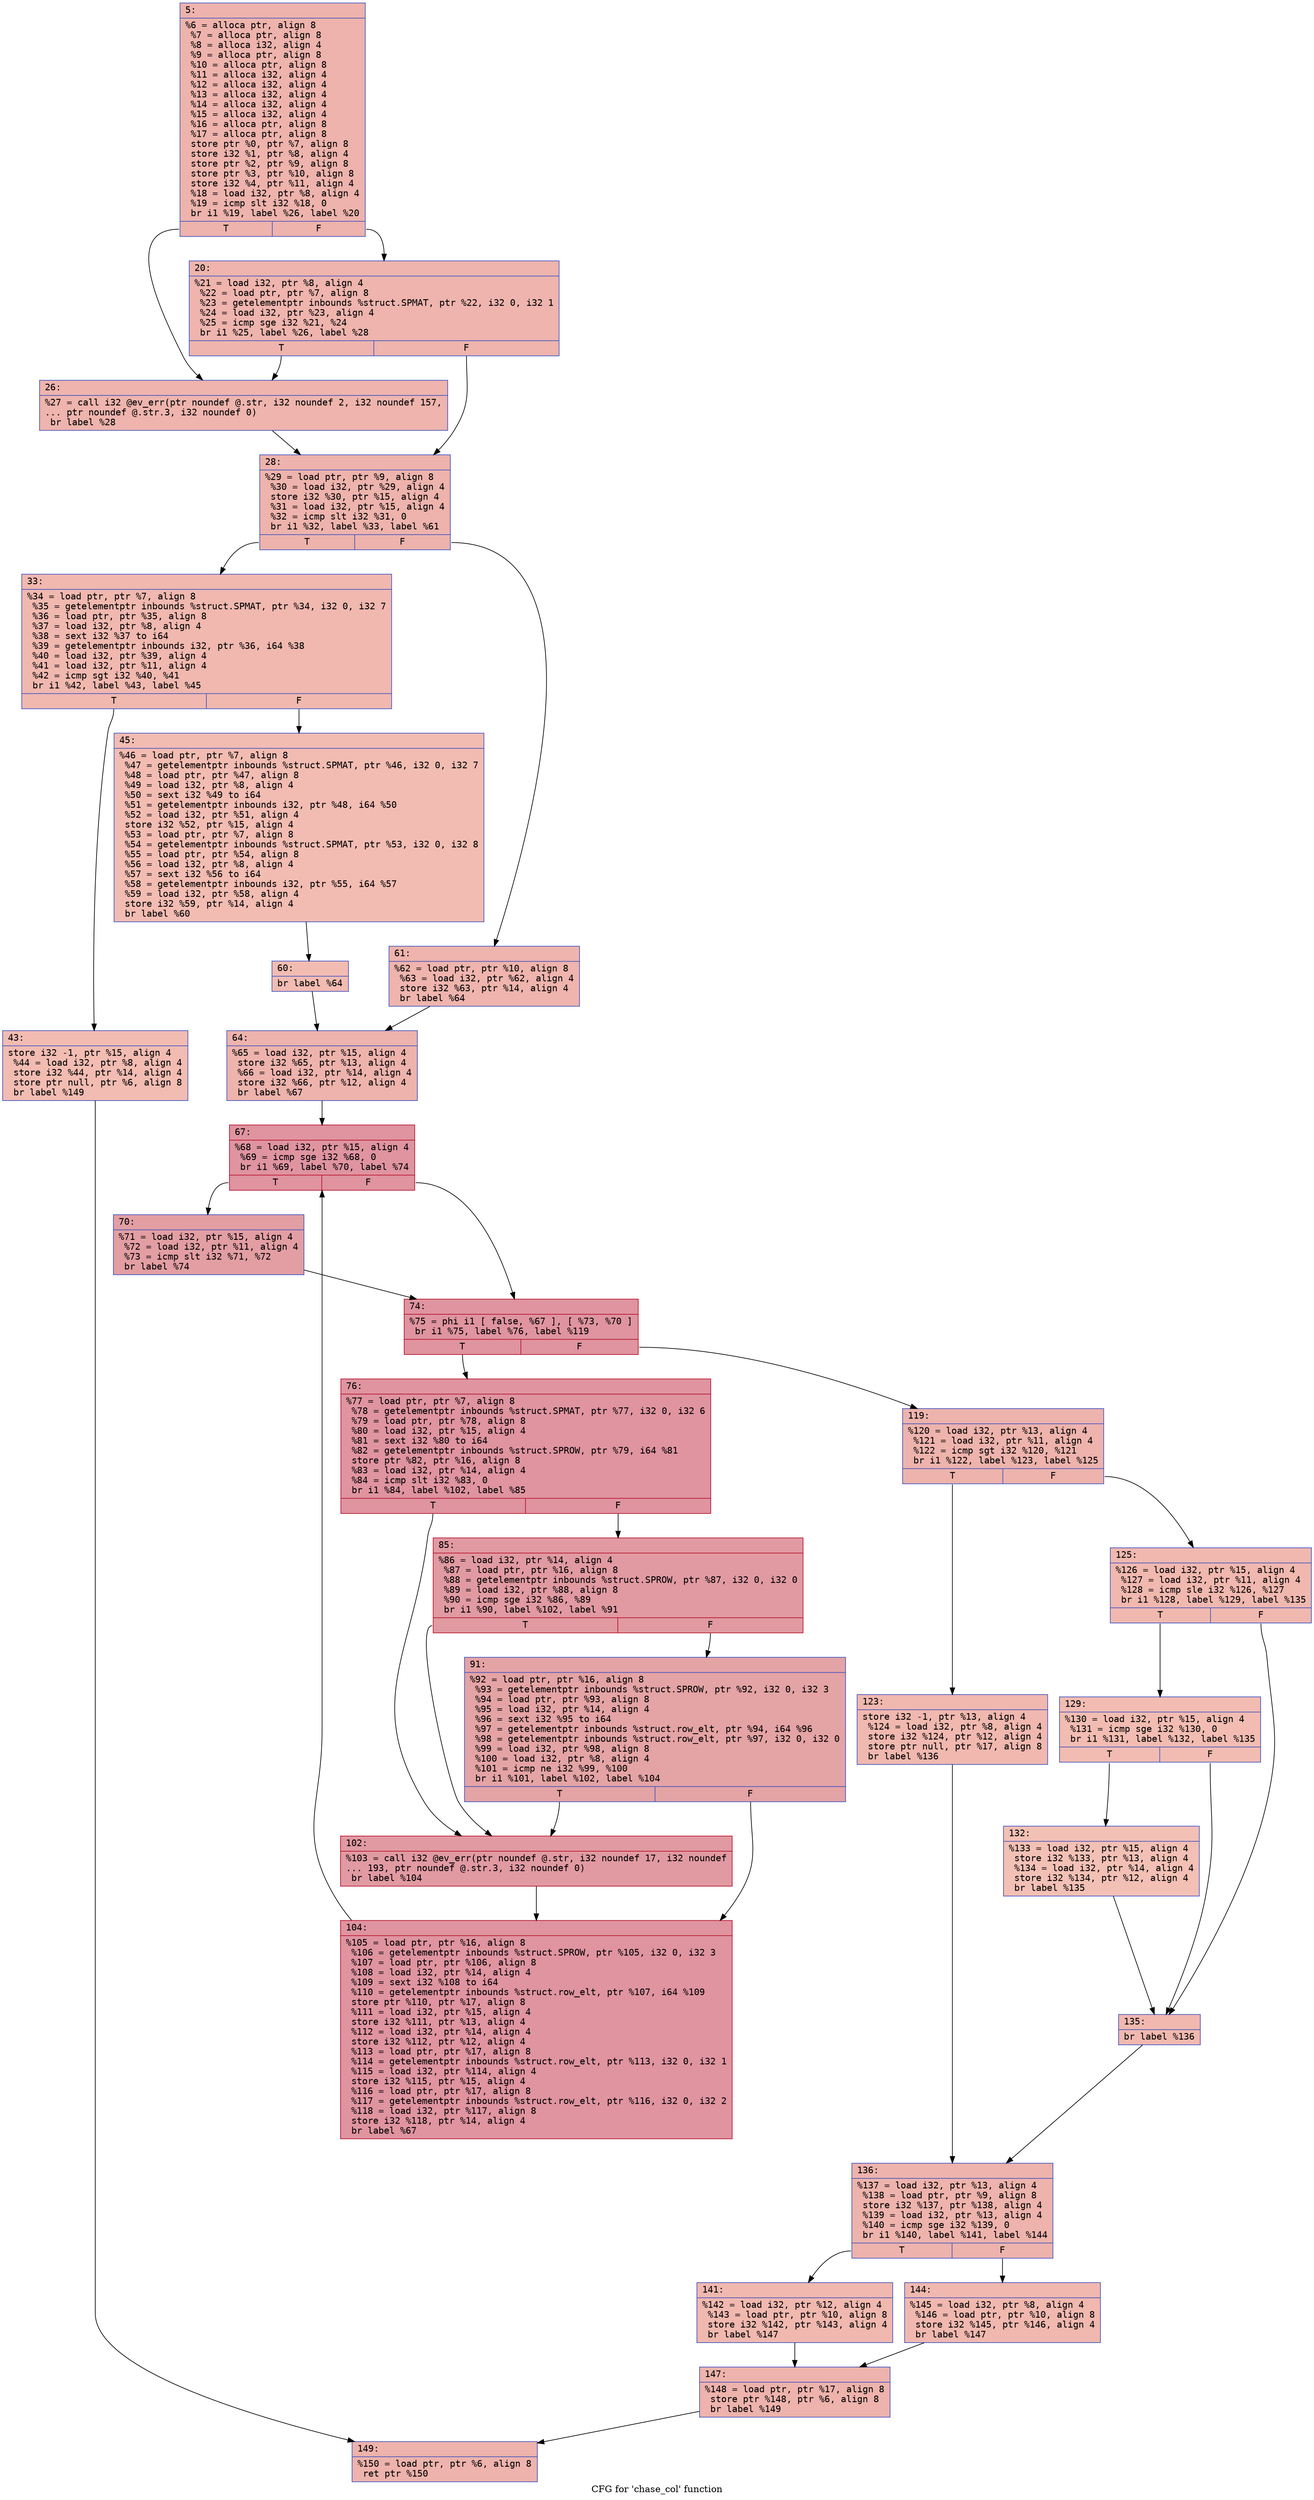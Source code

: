digraph "CFG for 'chase_col' function" {
	label="CFG for 'chase_col' function";

	Node0x600003152990 [shape=record,color="#3d50c3ff", style=filled, fillcolor="#d6524470" fontname="Courier",label="{5:\l|  %6 = alloca ptr, align 8\l  %7 = alloca ptr, align 8\l  %8 = alloca i32, align 4\l  %9 = alloca ptr, align 8\l  %10 = alloca ptr, align 8\l  %11 = alloca i32, align 4\l  %12 = alloca i32, align 4\l  %13 = alloca i32, align 4\l  %14 = alloca i32, align 4\l  %15 = alloca i32, align 4\l  %16 = alloca ptr, align 8\l  %17 = alloca ptr, align 8\l  store ptr %0, ptr %7, align 8\l  store i32 %1, ptr %8, align 4\l  store ptr %2, ptr %9, align 8\l  store ptr %3, ptr %10, align 8\l  store i32 %4, ptr %11, align 4\l  %18 = load i32, ptr %8, align 4\l  %19 = icmp slt i32 %18, 0\l  br i1 %19, label %26, label %20\l|{<s0>T|<s1>F}}"];
	Node0x600003152990:s0 -> Node0x600003152df0[tooltip="5 -> 26\nProbability 37.50%" ];
	Node0x600003152990:s1 -> Node0x600003152d50[tooltip="5 -> 20\nProbability 62.50%" ];
	Node0x600003152d50 [shape=record,color="#3d50c3ff", style=filled, fillcolor="#d8564670" fontname="Courier",label="{20:\l|  %21 = load i32, ptr %8, align 4\l  %22 = load ptr, ptr %7, align 8\l  %23 = getelementptr inbounds %struct.SPMAT, ptr %22, i32 0, i32 1\l  %24 = load i32, ptr %23, align 4\l  %25 = icmp sge i32 %21, %24\l  br i1 %25, label %26, label %28\l|{<s0>T|<s1>F}}"];
	Node0x600003152d50:s0 -> Node0x600003152df0[tooltip="20 -> 26\nProbability 50.00%" ];
	Node0x600003152d50:s1 -> Node0x600003152e40[tooltip="20 -> 28\nProbability 50.00%" ];
	Node0x600003152df0 [shape=record,color="#3d50c3ff", style=filled, fillcolor="#d8564670" fontname="Courier",label="{26:\l|  %27 = call i32 @ev_err(ptr noundef @.str, i32 noundef 2, i32 noundef 157,\l... ptr noundef @.str.3, i32 noundef 0)\l  br label %28\l}"];
	Node0x600003152df0 -> Node0x600003152e40[tooltip="26 -> 28\nProbability 100.00%" ];
	Node0x600003152e40 [shape=record,color="#3d50c3ff", style=filled, fillcolor="#d6524470" fontname="Courier",label="{28:\l|  %29 = load ptr, ptr %9, align 8\l  %30 = load i32, ptr %29, align 4\l  store i32 %30, ptr %15, align 4\l  %31 = load i32, ptr %15, align 4\l  %32 = icmp slt i32 %31, 0\l  br i1 %32, label %33, label %61\l|{<s0>T|<s1>F}}"];
	Node0x600003152e40:s0 -> Node0x600003152e90[tooltip="28 -> 33\nProbability 37.50%" ];
	Node0x600003152e40:s1 -> Node0x600003152fd0[tooltip="28 -> 61\nProbability 62.50%" ];
	Node0x600003152e90 [shape=record,color="#3d50c3ff", style=filled, fillcolor="#dc5d4a70" fontname="Courier",label="{33:\l|  %34 = load ptr, ptr %7, align 8\l  %35 = getelementptr inbounds %struct.SPMAT, ptr %34, i32 0, i32 7\l  %36 = load ptr, ptr %35, align 8\l  %37 = load i32, ptr %8, align 4\l  %38 = sext i32 %37 to i64\l  %39 = getelementptr inbounds i32, ptr %36, i64 %38\l  %40 = load i32, ptr %39, align 4\l  %41 = load i32, ptr %11, align 4\l  %42 = icmp sgt i32 %40, %41\l  br i1 %42, label %43, label %45\l|{<s0>T|<s1>F}}"];
	Node0x600003152e90:s0 -> Node0x600003152ee0[tooltip="33 -> 43\nProbability 50.00%" ];
	Node0x600003152e90:s1 -> Node0x600003152f30[tooltip="33 -> 45\nProbability 50.00%" ];
	Node0x600003152ee0 [shape=record,color="#3d50c3ff", style=filled, fillcolor="#e1675170" fontname="Courier",label="{43:\l|  store i32 -1, ptr %15, align 4\l  %44 = load i32, ptr %8, align 4\l  store i32 %44, ptr %14, align 4\l  store ptr null, ptr %6, align 8\l  br label %149\l}"];
	Node0x600003152ee0 -> Node0x600003153610[tooltip="43 -> 149\nProbability 100.00%" ];
	Node0x600003152f30 [shape=record,color="#3d50c3ff", style=filled, fillcolor="#e1675170" fontname="Courier",label="{45:\l|  %46 = load ptr, ptr %7, align 8\l  %47 = getelementptr inbounds %struct.SPMAT, ptr %46, i32 0, i32 7\l  %48 = load ptr, ptr %47, align 8\l  %49 = load i32, ptr %8, align 4\l  %50 = sext i32 %49 to i64\l  %51 = getelementptr inbounds i32, ptr %48, i64 %50\l  %52 = load i32, ptr %51, align 4\l  store i32 %52, ptr %15, align 4\l  %53 = load ptr, ptr %7, align 8\l  %54 = getelementptr inbounds %struct.SPMAT, ptr %53, i32 0, i32 8\l  %55 = load ptr, ptr %54, align 8\l  %56 = load i32, ptr %8, align 4\l  %57 = sext i32 %56 to i64\l  %58 = getelementptr inbounds i32, ptr %55, i64 %57\l  %59 = load i32, ptr %58, align 4\l  store i32 %59, ptr %14, align 4\l  br label %60\l}"];
	Node0x600003152f30 -> Node0x600003152f80[tooltip="45 -> 60\nProbability 100.00%" ];
	Node0x600003152f80 [shape=record,color="#3d50c3ff", style=filled, fillcolor="#e1675170" fontname="Courier",label="{60:\l|  br label %64\l}"];
	Node0x600003152f80 -> Node0x600003153020[tooltip="60 -> 64\nProbability 100.00%" ];
	Node0x600003152fd0 [shape=record,color="#3d50c3ff", style=filled, fillcolor="#d8564670" fontname="Courier",label="{61:\l|  %62 = load ptr, ptr %10, align 8\l  %63 = load i32, ptr %62, align 4\l  store i32 %63, ptr %14, align 4\l  br label %64\l}"];
	Node0x600003152fd0 -> Node0x600003153020[tooltip="61 -> 64\nProbability 100.00%" ];
	Node0x600003153020 [shape=record,color="#3d50c3ff", style=filled, fillcolor="#d6524470" fontname="Courier",label="{64:\l|  %65 = load i32, ptr %15, align 4\l  store i32 %65, ptr %13, align 4\l  %66 = load i32, ptr %14, align 4\l  store i32 %66, ptr %12, align 4\l  br label %67\l}"];
	Node0x600003153020 -> Node0x600003153070[tooltip="64 -> 67\nProbability 100.00%" ];
	Node0x600003153070 [shape=record,color="#b70d28ff", style=filled, fillcolor="#b70d2870" fontname="Courier",label="{67:\l|  %68 = load i32, ptr %15, align 4\l  %69 = icmp sge i32 %68, 0\l  br i1 %69, label %70, label %74\l|{<s0>T|<s1>F}}"];
	Node0x600003153070:s0 -> Node0x6000031530c0[tooltip="67 -> 70\nProbability 50.00%" ];
	Node0x600003153070:s1 -> Node0x600003153110[tooltip="67 -> 74\nProbability 50.00%" ];
	Node0x6000031530c0 [shape=record,color="#3d50c3ff", style=filled, fillcolor="#be242e70" fontname="Courier",label="{70:\l|  %71 = load i32, ptr %15, align 4\l  %72 = load i32, ptr %11, align 4\l  %73 = icmp slt i32 %71, %72\l  br label %74\l}"];
	Node0x6000031530c0 -> Node0x600003153110[tooltip="70 -> 74\nProbability 100.00%" ];
	Node0x600003153110 [shape=record,color="#b70d28ff", style=filled, fillcolor="#b70d2870" fontname="Courier",label="{74:\l|  %75 = phi i1 [ false, %67 ], [ %73, %70 ]\l  br i1 %75, label %76, label %119\l|{<s0>T|<s1>F}}"];
	Node0x600003153110:s0 -> Node0x600003153160[tooltip="74 -> 76\nProbability 96.88%" ];
	Node0x600003153110:s1 -> Node0x6000031532f0[tooltip="74 -> 119\nProbability 3.12%" ];
	Node0x600003153160 [shape=record,color="#b70d28ff", style=filled, fillcolor="#b70d2870" fontname="Courier",label="{76:\l|  %77 = load ptr, ptr %7, align 8\l  %78 = getelementptr inbounds %struct.SPMAT, ptr %77, i32 0, i32 6\l  %79 = load ptr, ptr %78, align 8\l  %80 = load i32, ptr %15, align 4\l  %81 = sext i32 %80 to i64\l  %82 = getelementptr inbounds %struct.SPROW, ptr %79, i64 %81\l  store ptr %82, ptr %16, align 8\l  %83 = load i32, ptr %14, align 4\l  %84 = icmp slt i32 %83, 0\l  br i1 %84, label %102, label %85\l|{<s0>T|<s1>F}}"];
	Node0x600003153160:s0 -> Node0x600003153250[tooltip="76 -> 102\nProbability 37.50%" ];
	Node0x600003153160:s1 -> Node0x6000031531b0[tooltip="76 -> 85\nProbability 62.50%" ];
	Node0x6000031531b0 [shape=record,color="#b70d28ff", style=filled, fillcolor="#bb1b2c70" fontname="Courier",label="{85:\l|  %86 = load i32, ptr %14, align 4\l  %87 = load ptr, ptr %16, align 8\l  %88 = getelementptr inbounds %struct.SPROW, ptr %87, i32 0, i32 0\l  %89 = load i32, ptr %88, align 8\l  %90 = icmp sge i32 %86, %89\l  br i1 %90, label %102, label %91\l|{<s0>T|<s1>F}}"];
	Node0x6000031531b0:s0 -> Node0x600003153250[tooltip="85 -> 102\nProbability 50.00%" ];
	Node0x6000031531b0:s1 -> Node0x600003153200[tooltip="85 -> 91\nProbability 50.00%" ];
	Node0x600003153200 [shape=record,color="#3d50c3ff", style=filled, fillcolor="#c32e3170" fontname="Courier",label="{91:\l|  %92 = load ptr, ptr %16, align 8\l  %93 = getelementptr inbounds %struct.SPROW, ptr %92, i32 0, i32 3\l  %94 = load ptr, ptr %93, align 8\l  %95 = load i32, ptr %14, align 4\l  %96 = sext i32 %95 to i64\l  %97 = getelementptr inbounds %struct.row_elt, ptr %94, i64 %96\l  %98 = getelementptr inbounds %struct.row_elt, ptr %97, i32 0, i32 0\l  %99 = load i32, ptr %98, align 8\l  %100 = load i32, ptr %8, align 4\l  %101 = icmp ne i32 %99, %100\l  br i1 %101, label %102, label %104\l|{<s0>T|<s1>F}}"];
	Node0x600003153200:s0 -> Node0x600003153250[tooltip="91 -> 102\nProbability 50.00%" ];
	Node0x600003153200:s1 -> Node0x6000031532a0[tooltip="91 -> 104\nProbability 50.00%" ];
	Node0x600003153250 [shape=record,color="#b70d28ff", style=filled, fillcolor="#bb1b2c70" fontname="Courier",label="{102:\l|  %103 = call i32 @ev_err(ptr noundef @.str, i32 noundef 17, i32 noundef\l... 193, ptr noundef @.str.3, i32 noundef 0)\l  br label %104\l}"];
	Node0x600003153250 -> Node0x6000031532a0[tooltip="102 -> 104\nProbability 100.00%" ];
	Node0x6000031532a0 [shape=record,color="#b70d28ff", style=filled, fillcolor="#b70d2870" fontname="Courier",label="{104:\l|  %105 = load ptr, ptr %16, align 8\l  %106 = getelementptr inbounds %struct.SPROW, ptr %105, i32 0, i32 3\l  %107 = load ptr, ptr %106, align 8\l  %108 = load i32, ptr %14, align 4\l  %109 = sext i32 %108 to i64\l  %110 = getelementptr inbounds %struct.row_elt, ptr %107, i64 %109\l  store ptr %110, ptr %17, align 8\l  %111 = load i32, ptr %15, align 4\l  store i32 %111, ptr %13, align 4\l  %112 = load i32, ptr %14, align 4\l  store i32 %112, ptr %12, align 4\l  %113 = load ptr, ptr %17, align 8\l  %114 = getelementptr inbounds %struct.row_elt, ptr %113, i32 0, i32 1\l  %115 = load i32, ptr %114, align 4\l  store i32 %115, ptr %15, align 4\l  %116 = load ptr, ptr %17, align 8\l  %117 = getelementptr inbounds %struct.row_elt, ptr %116, i32 0, i32 2\l  %118 = load i32, ptr %117, align 8\l  store i32 %118, ptr %14, align 4\l  br label %67\l}"];
	Node0x6000031532a0 -> Node0x600003153070[tooltip="104 -> 67\nProbability 100.00%" ];
	Node0x6000031532f0 [shape=record,color="#3d50c3ff", style=filled, fillcolor="#d6524470" fontname="Courier",label="{119:\l|  %120 = load i32, ptr %13, align 4\l  %121 = load i32, ptr %11, align 4\l  %122 = icmp sgt i32 %120, %121\l  br i1 %122, label %123, label %125\l|{<s0>T|<s1>F}}"];
	Node0x6000031532f0:s0 -> Node0x600003153340[tooltip="119 -> 123\nProbability 50.00%" ];
	Node0x6000031532f0:s1 -> Node0x600003153390[tooltip="119 -> 125\nProbability 50.00%" ];
	Node0x600003153340 [shape=record,color="#3d50c3ff", style=filled, fillcolor="#dc5d4a70" fontname="Courier",label="{123:\l|  store i32 -1, ptr %13, align 4\l  %124 = load i32, ptr %8, align 4\l  store i32 %124, ptr %12, align 4\l  store ptr null, ptr %17, align 8\l  br label %136\l}"];
	Node0x600003153340 -> Node0x6000031534d0[tooltip="123 -> 136\nProbability 100.00%" ];
	Node0x600003153390 [shape=record,color="#3d50c3ff", style=filled, fillcolor="#dc5d4a70" fontname="Courier",label="{125:\l|  %126 = load i32, ptr %15, align 4\l  %127 = load i32, ptr %11, align 4\l  %128 = icmp sle i32 %126, %127\l  br i1 %128, label %129, label %135\l|{<s0>T|<s1>F}}"];
	Node0x600003153390:s0 -> Node0x6000031533e0[tooltip="125 -> 129\nProbability 50.00%" ];
	Node0x600003153390:s1 -> Node0x600003153480[tooltip="125 -> 135\nProbability 50.00%" ];
	Node0x6000031533e0 [shape=record,color="#3d50c3ff", style=filled, fillcolor="#e1675170" fontname="Courier",label="{129:\l|  %130 = load i32, ptr %15, align 4\l  %131 = icmp sge i32 %130, 0\l  br i1 %131, label %132, label %135\l|{<s0>T|<s1>F}}"];
	Node0x6000031533e0:s0 -> Node0x600003153430[tooltip="129 -> 132\nProbability 50.00%" ];
	Node0x6000031533e0:s1 -> Node0x600003153480[tooltip="129 -> 135\nProbability 50.00%" ];
	Node0x600003153430 [shape=record,color="#3d50c3ff", style=filled, fillcolor="#e5705870" fontname="Courier",label="{132:\l|  %133 = load i32, ptr %15, align 4\l  store i32 %133, ptr %13, align 4\l  %134 = load i32, ptr %14, align 4\l  store i32 %134, ptr %12, align 4\l  br label %135\l}"];
	Node0x600003153430 -> Node0x600003153480[tooltip="132 -> 135\nProbability 100.00%" ];
	Node0x600003153480 [shape=record,color="#3d50c3ff", style=filled, fillcolor="#dc5d4a70" fontname="Courier",label="{135:\l|  br label %136\l}"];
	Node0x600003153480 -> Node0x6000031534d0[tooltip="135 -> 136\nProbability 100.00%" ];
	Node0x6000031534d0 [shape=record,color="#3d50c3ff", style=filled, fillcolor="#d6524470" fontname="Courier",label="{136:\l|  %137 = load i32, ptr %13, align 4\l  %138 = load ptr, ptr %9, align 8\l  store i32 %137, ptr %138, align 4\l  %139 = load i32, ptr %13, align 4\l  %140 = icmp sge i32 %139, 0\l  br i1 %140, label %141, label %144\l|{<s0>T|<s1>F}}"];
	Node0x6000031534d0:s0 -> Node0x600003153520[tooltip="136 -> 141\nProbability 50.00%" ];
	Node0x6000031534d0:s1 -> Node0x600003153570[tooltip="136 -> 144\nProbability 50.00%" ];
	Node0x600003153520 [shape=record,color="#3d50c3ff", style=filled, fillcolor="#dc5d4a70" fontname="Courier",label="{141:\l|  %142 = load i32, ptr %12, align 4\l  %143 = load ptr, ptr %10, align 8\l  store i32 %142, ptr %143, align 4\l  br label %147\l}"];
	Node0x600003153520 -> Node0x6000031535c0[tooltip="141 -> 147\nProbability 100.00%" ];
	Node0x600003153570 [shape=record,color="#3d50c3ff", style=filled, fillcolor="#dc5d4a70" fontname="Courier",label="{144:\l|  %145 = load i32, ptr %8, align 4\l  %146 = load ptr, ptr %10, align 8\l  store i32 %145, ptr %146, align 4\l  br label %147\l}"];
	Node0x600003153570 -> Node0x6000031535c0[tooltip="144 -> 147\nProbability 100.00%" ];
	Node0x6000031535c0 [shape=record,color="#3d50c3ff", style=filled, fillcolor="#d6524470" fontname="Courier",label="{147:\l|  %148 = load ptr, ptr %17, align 8\l  store ptr %148, ptr %6, align 8\l  br label %149\l}"];
	Node0x6000031535c0 -> Node0x600003153610[tooltip="147 -> 149\nProbability 100.00%" ];
	Node0x600003153610 [shape=record,color="#3d50c3ff", style=filled, fillcolor="#d6524470" fontname="Courier",label="{149:\l|  %150 = load ptr, ptr %6, align 8\l  ret ptr %150\l}"];
}
